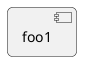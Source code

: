 {
  "sha1": "63nibxt6iks7wsu5pteedre919jb0kz",
  "insertion": {
    "when": "2024-05-30T20:48:20.866Z",
    "url": "http://forum.plantuml.net/6915/can-i-do-round-corners-of-elements-in-component-diagrams",
    "user": "plantuml@gmail.com"
  }
}
@startuml
skinparam roundCorner 10
component foo1
@enduml
